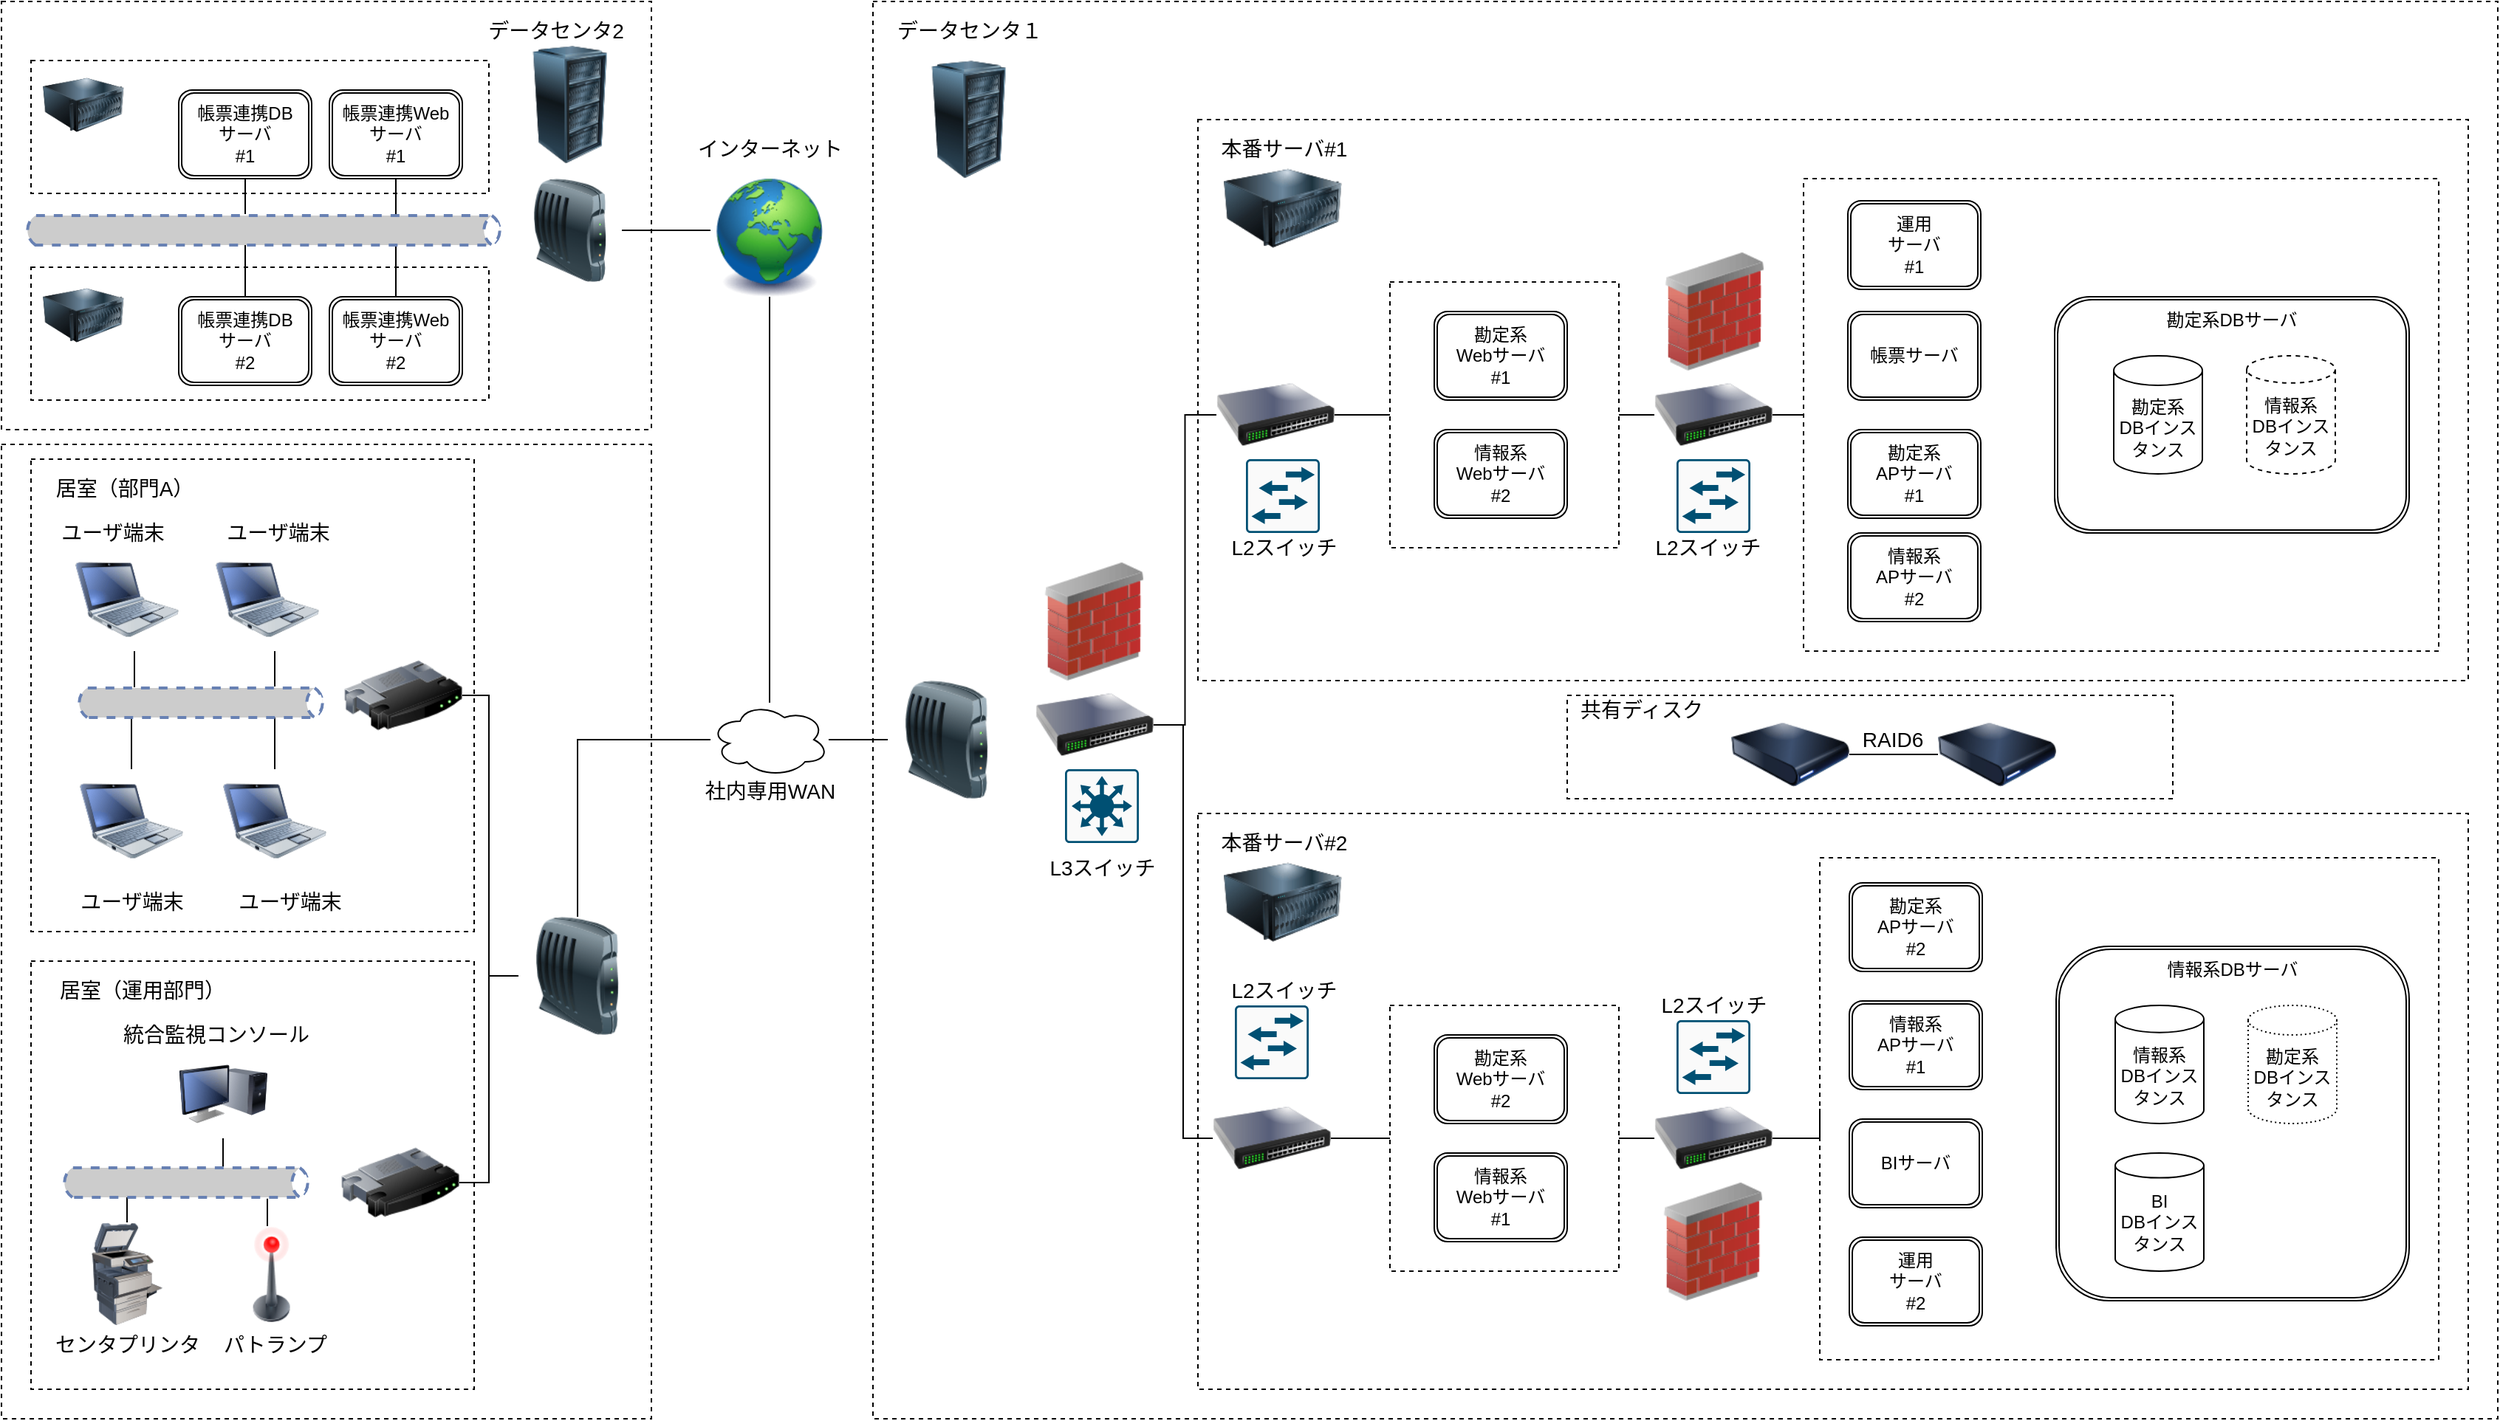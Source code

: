 <mxfile version="13.9.8" type="github">
  <diagram id="mjOT3oKJKtB41oCjXlv4" name="ページ1">
    <mxGraphModel dx="2534" dy="2054" grid="1" gridSize="10" guides="1" tooltips="1" connect="1" arrows="1" fold="1" page="1" pageScale="1" pageWidth="827" pageHeight="1169" math="0" shadow="0">
      <root>
        <mxCell id="0" />
        <mxCell id="1" parent="0" />
        <mxCell id="yHXeytotB6uwmyDr7-Uf-71" value="" style="rounded=0;whiteSpace=wrap;html=1;dashed=1;fillColor=none;" vertex="1" parent="1">
          <mxGeometry x="-100" y="-280" width="1100" height="960" as="geometry" />
        </mxCell>
        <mxCell id="yHXeytotB6uwmyDr7-Uf-98" value="" style="rounded=0;whiteSpace=wrap;html=1;dashed=1;fillColor=none;" vertex="1" parent="1">
          <mxGeometry x="370" y="190" width="410" height="70" as="geometry" />
        </mxCell>
        <mxCell id="yHXeytotB6uwmyDr7-Uf-89" value="" style="rounded=0;whiteSpace=wrap;html=1;dashed=1;fillColor=none;" vertex="1" parent="1">
          <mxGeometry x="-670" y="-100" width="310" height="90" as="geometry" />
        </mxCell>
        <mxCell id="yHXeytotB6uwmyDr7-Uf-76" value="" style="rounded=0;whiteSpace=wrap;html=1;dashed=1;fillColor=none;" vertex="1" parent="1">
          <mxGeometry x="-690" y="-280" width="440" height="290" as="geometry" />
        </mxCell>
        <mxCell id="yHXeytotB6uwmyDr7-Uf-80" value="" style="rounded=0;whiteSpace=wrap;html=1;dashed=1;fillColor=none;" vertex="1" parent="1">
          <mxGeometry x="-670" y="-240" width="310" height="90" as="geometry" />
        </mxCell>
        <mxCell id="yHXeytotB6uwmyDr7-Uf-72" value="" style="rounded=0;whiteSpace=wrap;html=1;dashed=1;fillColor=none;" vertex="1" parent="1">
          <mxGeometry x="-690" y="20" width="440" height="660" as="geometry" />
        </mxCell>
        <mxCell id="yHXeytotB6uwmyDr7-Uf-70" value="" style="rounded=0;whiteSpace=wrap;html=1;dashed=1;fillColor=none;" vertex="1" parent="1">
          <mxGeometry x="120" y="270" width="860" height="390" as="geometry" />
        </mxCell>
        <mxCell id="yHXeytotB6uwmyDr7-Uf-69" value="" style="rounded=0;whiteSpace=wrap;html=1;dashed=1;fillColor=none;" vertex="1" parent="1">
          <mxGeometry x="120" y="-200" width="860" height="380" as="geometry" />
        </mxCell>
        <mxCell id="yHXeytotB6uwmyDr7-Uf-57" value="" style="rounded=0;whiteSpace=wrap;html=1;dashed=1;fillColor=none;" vertex="1" parent="1">
          <mxGeometry x="-670" y="30" width="300" height="320" as="geometry" />
        </mxCell>
        <mxCell id="yHXeytotB6uwmyDr7-Uf-110" style="edgeStyle=orthogonalEdgeStyle;rounded=0;orthogonalLoop=1;jettySize=auto;html=1;exitX=1;exitY=0.5;exitDx=0;exitDy=0;entryX=0;entryY=0.5;entryDx=0;entryDy=0;endArrow=none;endFill=0;" edge="1" parent="1" source="yHXeytotB6uwmyDr7-Uf-51" target="yHXeytotB6uwmyDr7-Uf-56">
          <mxGeometry relative="1" as="geometry" />
        </mxCell>
        <mxCell id="yHXeytotB6uwmyDr7-Uf-51" value="" style="rounded=0;whiteSpace=wrap;html=1;dashed=1;fillColor=none;" vertex="1" parent="1">
          <mxGeometry x="250" y="400" width="155" height="180" as="geometry" />
        </mxCell>
        <mxCell id="yHXeytotB6uwmyDr7-Uf-50" value="" style="rounded=0;whiteSpace=wrap;html=1;dashed=1;fillColor=none;" vertex="1" parent="1">
          <mxGeometry x="541" y="300" width="419" height="340" as="geometry" />
        </mxCell>
        <mxCell id="yHXeytotB6uwmyDr7-Uf-49" value="" style="rounded=0;whiteSpace=wrap;html=1;dashed=1;fillColor=none;" vertex="1" parent="1">
          <mxGeometry x="530" y="-160" width="430" height="320" as="geometry" />
        </mxCell>
        <mxCell id="yHXeytotB6uwmyDr7-Uf-107" style="edgeStyle=orthogonalEdgeStyle;rounded=0;orthogonalLoop=1;jettySize=auto;html=1;exitX=1;exitY=0.5;exitDx=0;exitDy=0;entryX=0;entryY=0.5;entryDx=0;entryDy=0;endArrow=none;endFill=0;" edge="1" parent="1" source="yHXeytotB6uwmyDr7-Uf-48" target="yHXeytotB6uwmyDr7-Uf-55">
          <mxGeometry relative="1" as="geometry" />
        </mxCell>
        <mxCell id="yHXeytotB6uwmyDr7-Uf-48" value="" style="rounded=0;whiteSpace=wrap;html=1;dashed=1;fillColor=none;" vertex="1" parent="1">
          <mxGeometry x="250" y="-90" width="155" height="180" as="geometry" />
        </mxCell>
        <mxCell id="yHXeytotB6uwmyDr7-Uf-2" value="&lt;span&gt;情報系&lt;/span&gt;&lt;br&gt;&lt;span&gt;Webサーバ&lt;/span&gt;&lt;br&gt;&lt;span&gt;#1&lt;/span&gt;" style="shape=ext;double=1;rounded=1;whiteSpace=wrap;html=1;" vertex="1" parent="1">
          <mxGeometry x="280" y="500" width="90" height="60" as="geometry" />
        </mxCell>
        <mxCell id="yHXeytotB6uwmyDr7-Uf-141" style="edgeStyle=orthogonalEdgeStyle;rounded=0;orthogonalLoop=1;jettySize=auto;html=1;endArrow=none;endFill=0;fontSize=14;" edge="1" parent="1" source="yHXeytotB6uwmyDr7-Uf-6" target="yHXeytotB6uwmyDr7-Uf-113">
          <mxGeometry relative="1" as="geometry">
            <Array as="points">
              <mxPoint x="-505" y="184" />
              <mxPoint x="-505" y="184" />
            </Array>
          </mxGeometry>
        </mxCell>
        <mxCell id="yHXeytotB6uwmyDr7-Uf-6" value="" style="image;html=1;image=img/lib/clip_art/computers/Netbook_128x128.png" vertex="1" parent="1">
          <mxGeometry x="-545" y="90" width="70" height="70" as="geometry" />
        </mxCell>
        <mxCell id="yHXeytotB6uwmyDr7-Uf-11" value="&lt;span&gt;情報系&lt;/span&gt;&lt;br&gt;&lt;span&gt;Webサーバ&lt;/span&gt;&lt;br&gt;&lt;span&gt;#2&lt;/span&gt;" style="shape=ext;double=1;rounded=1;whiteSpace=wrap;html=1;" vertex="1" parent="1">
          <mxGeometry x="280" y="10" width="90" height="60" as="geometry" />
        </mxCell>
        <mxCell id="yHXeytotB6uwmyDr7-Uf-13" value="" style="points=[[0.015,0.015,0],[0.985,0.015,0],[0.985,0.985,0],[0.015,0.985,0],[0.25,0,0],[0.5,0,0],[0.75,0,0],[1,0.25,0],[1,0.5,0],[1,0.75,0],[0.75,1,0],[0.5,1,0],[0.25,1,0],[0,0.75,0],[0,0.5,0],[0,0.25,0]];verticalLabelPosition=bottom;html=1;verticalAlign=top;aspect=fixed;align=center;pointerEvents=1;shape=mxgraph.cisco19.rect;prIcon=l3_switch;fillColor=#FAFAFA;strokeColor=#005073;" vertex="1" parent="1">
          <mxGeometry x="30" y="240" width="50" height="50" as="geometry" />
        </mxCell>
        <mxCell id="yHXeytotB6uwmyDr7-Uf-14" value="" style="points=[[0.015,0.015,0],[0.985,0.015,0],[0.985,0.985,0],[0.015,0.985,0],[0.25,0,0],[0.5,0,0],[0.75,0,0],[1,0.25,0],[1,0.5,0],[1,0.75,0],[0.75,1,0],[0.5,1,0],[0.25,1,0],[0,0.75,0],[0,0.5,0],[0,0.25,0]];verticalLabelPosition=bottom;html=1;verticalAlign=top;aspect=fixed;align=center;pointerEvents=1;shape=mxgraph.cisco19.rect;prIcon=l2_switch;fillColor=#FAFAFA;strokeColor=#005073;" vertex="1" parent="1">
          <mxGeometry x="152.5" y="30" width="50" height="50" as="geometry" />
        </mxCell>
        <mxCell id="yHXeytotB6uwmyDr7-Uf-18" value="BIサーバ" style="shape=ext;double=1;rounded=1;whiteSpace=wrap;html=1;" vertex="1" parent="1">
          <mxGeometry x="561" y="477" width="90" height="60" as="geometry" />
        </mxCell>
        <mxCell id="yHXeytotB6uwmyDr7-Uf-19" value="帳票サーバ" style="shape=ext;double=1;rounded=1;whiteSpace=wrap;html=1;" vertex="1" parent="1">
          <mxGeometry x="560" y="-70" width="90" height="60" as="geometry" />
        </mxCell>
        <mxCell id="yHXeytotB6uwmyDr7-Uf-20" value="勘定系&lt;br&gt;Webサーバ&lt;br&gt;#1" style="shape=ext;double=1;rounded=1;whiteSpace=wrap;html=1;" vertex="1" parent="1">
          <mxGeometry x="280" y="-70" width="90" height="60" as="geometry" />
        </mxCell>
        <mxCell id="yHXeytotB6uwmyDr7-Uf-22" value="&lt;span&gt;勘定系&lt;/span&gt;&lt;br&gt;&lt;span&gt;Webサーバ&lt;/span&gt;&lt;br&gt;&lt;span&gt;#2&lt;/span&gt;" style="shape=ext;double=1;rounded=1;whiteSpace=wrap;html=1;" vertex="1" parent="1">
          <mxGeometry x="280" y="420" width="90" height="60" as="geometry" />
        </mxCell>
        <mxCell id="yHXeytotB6uwmyDr7-Uf-29" value="運用&lt;br&gt;サーバ&lt;br&gt;#2" style="shape=ext;double=1;rounded=1;whiteSpace=wrap;html=1;" vertex="1" parent="1">
          <mxGeometry x="561" y="557" width="90" height="60" as="geometry" />
        </mxCell>
        <mxCell id="yHXeytotB6uwmyDr7-Uf-102" style="edgeStyle=orthogonalEdgeStyle;rounded=0;orthogonalLoop=1;jettySize=auto;html=1;endArrow=none;endFill=0;" edge="1" parent="1" source="yHXeytotB6uwmyDr7-Uf-30" target="yHXeytotB6uwmyDr7-Uf-41">
          <mxGeometry relative="1" as="geometry" />
        </mxCell>
        <mxCell id="yHXeytotB6uwmyDr7-Uf-103" style="edgeStyle=orthogonalEdgeStyle;rounded=0;orthogonalLoop=1;jettySize=auto;html=1;endArrow=none;endFill=0;" edge="1" parent="1" source="yHXeytotB6uwmyDr7-Uf-30" target="yHXeytotB6uwmyDr7-Uf-67">
          <mxGeometry relative="1" as="geometry" />
        </mxCell>
        <mxCell id="yHXeytotB6uwmyDr7-Uf-104" style="edgeStyle=orthogonalEdgeStyle;rounded=0;orthogonalLoop=1;jettySize=auto;html=1;entryX=1;entryY=0.5;entryDx=0;entryDy=0;endArrow=none;endFill=0;" edge="1" parent="1" source="yHXeytotB6uwmyDr7-Uf-148" target="yHXeytotB6uwmyDr7-Uf-79">
          <mxGeometry relative="1" as="geometry">
            <Array as="points">
              <mxPoint x="-170" y="-125" />
            </Array>
          </mxGeometry>
        </mxCell>
        <mxCell id="yHXeytotB6uwmyDr7-Uf-30" value="" style="ellipse;shape=cloud;whiteSpace=wrap;html=1;" vertex="1" parent="1">
          <mxGeometry x="-210" y="195" width="80" height="50" as="geometry" />
        </mxCell>
        <mxCell id="yHXeytotB6uwmyDr7-Uf-31" value="" style="points=[[0.015,0.015,0],[0.985,0.015,0],[0.985,0.985,0],[0.015,0.985,0],[0.25,0,0],[0.5,0,0],[0.75,0,0],[1,0.25,0],[1,0.5,0],[1,0.75,0],[0.75,1,0],[0.5,1,0],[0.25,1,0],[0,0.75,0],[0,0.5,0],[0,0.25,0]];verticalLabelPosition=bottom;html=1;verticalAlign=top;aspect=fixed;align=center;pointerEvents=1;shape=mxgraph.cisco19.rect;prIcon=l2_switch;fillColor=#FAFAFA;strokeColor=#005073;" vertex="1" parent="1">
          <mxGeometry x="145" y="400" width="50" height="50" as="geometry" />
        </mxCell>
        <mxCell id="yHXeytotB6uwmyDr7-Uf-33" value="勘定系&lt;br&gt;APサーバ&lt;br&gt;#1" style="shape=ext;double=1;rounded=1;whiteSpace=wrap;html=1;" vertex="1" parent="1">
          <mxGeometry x="560" y="10" width="90" height="60" as="geometry" />
        </mxCell>
        <mxCell id="yHXeytotB6uwmyDr7-Uf-34" value="&lt;span&gt;情報系&lt;/span&gt;&lt;br&gt;&lt;span&gt;APサーバ&lt;/span&gt;&lt;br&gt;&lt;span&gt;#1&lt;/span&gt;" style="shape=ext;double=1;rounded=1;whiteSpace=wrap;html=1;" vertex="1" parent="1">
          <mxGeometry x="561" y="397" width="90" height="60" as="geometry" />
        </mxCell>
        <mxCell id="yHXeytotB6uwmyDr7-Uf-35" value="&lt;span&gt;勘定系&lt;/span&gt;&lt;br&gt;&lt;span&gt;APサーバ&lt;/span&gt;&lt;br&gt;&lt;span&gt;#2&lt;/span&gt;" style="shape=ext;double=1;rounded=1;whiteSpace=wrap;html=1;" vertex="1" parent="1">
          <mxGeometry x="561" y="317" width="90" height="60" as="geometry" />
        </mxCell>
        <mxCell id="yHXeytotB6uwmyDr7-Uf-36" value="&lt;span&gt;情報系&lt;/span&gt;&lt;br&gt;&lt;span&gt;APサーバ&lt;/span&gt;&lt;br&gt;&lt;span&gt;#2&lt;/span&gt;" style="shape=ext;double=1;rounded=1;whiteSpace=wrap;html=1;" vertex="1" parent="1">
          <mxGeometry x="560" y="80" width="90" height="60" as="geometry" />
        </mxCell>
        <mxCell id="yHXeytotB6uwmyDr7-Uf-37" value="" style="points=[[0.015,0.015,0],[0.985,0.015,0],[0.985,0.985,0],[0.015,0.985,0],[0.25,0,0],[0.5,0,0],[0.75,0,0],[1,0.25,0],[1,0.5,0],[1,0.75,0],[0.75,1,0],[0.5,1,0],[0.25,1,0],[0,0.75,0],[0,0.5,0],[0,0.25,0]];verticalLabelPosition=bottom;html=1;verticalAlign=top;aspect=fixed;align=center;pointerEvents=1;shape=mxgraph.cisco19.rect;prIcon=l2_switch;fillColor=#FAFAFA;strokeColor=#005073;" vertex="1" parent="1">
          <mxGeometry x="444" y="30" width="50" height="50" as="geometry" />
        </mxCell>
        <mxCell id="yHXeytotB6uwmyDr7-Uf-38" value="" style="points=[[0.015,0.015,0],[0.985,0.015,0],[0.985,0.985,0],[0.015,0.985,0],[0.25,0,0],[0.5,0,0],[0.75,0,0],[1,0.25,0],[1,0.5,0],[1,0.75,0],[0.75,1,0],[0.5,1,0],[0.25,1,0],[0,0.75,0],[0,0.5,0],[0,0.25,0]];verticalLabelPosition=bottom;html=1;verticalAlign=top;aspect=fixed;align=center;pointerEvents=1;shape=mxgraph.cisco19.rect;prIcon=l2_switch;fillColor=#FAFAFA;strokeColor=#005073;" vertex="1" parent="1">
          <mxGeometry x="444" y="410" width="50" height="50" as="geometry" />
        </mxCell>
        <mxCell id="yHXeytotB6uwmyDr7-Uf-41" value="" style="image;html=1;image=img/lib/clip_art/networking/Modem_128x128.png" vertex="1" parent="1">
          <mxGeometry x="-90" y="180" width="80" height="80" as="geometry" />
        </mxCell>
        <mxCell id="yHXeytotB6uwmyDr7-Uf-43" value="勘定系DBサーバ" style="shape=ext;double=1;rounded=1;whiteSpace=wrap;html=1;verticalAlign=top;" vertex="1" parent="1">
          <mxGeometry x="700" y="-80" width="240" height="160" as="geometry" />
        </mxCell>
        <mxCell id="yHXeytotB6uwmyDr7-Uf-16" value="勘定系&lt;br&gt;DBインスタンス" style="shape=cylinder3;whiteSpace=wrap;html=1;boundedLbl=1;backgroundOutline=1;size=10.0;" vertex="1" parent="1">
          <mxGeometry x="740" y="-40" width="60" height="80" as="geometry" />
        </mxCell>
        <mxCell id="yHXeytotB6uwmyDr7-Uf-44" value="情報系DBサーバ" style="shape=ext;double=1;rounded=1;whiteSpace=wrap;html=1;verticalAlign=top;" vertex="1" parent="1">
          <mxGeometry x="701" y="360" width="239" height="240" as="geometry" />
        </mxCell>
        <mxCell id="yHXeytotB6uwmyDr7-Uf-17" value="情報系&lt;br&gt;DBインスタンス" style="shape=cylinder3;whiteSpace=wrap;html=1;boundedLbl=1;backgroundOutline=1;size=9.2;" vertex="1" parent="1">
          <mxGeometry x="741" y="400" width="60" height="80" as="geometry" />
        </mxCell>
        <mxCell id="yHXeytotB6uwmyDr7-Uf-28" value="BI&lt;br&gt;DBインスタンス" style="shape=cylinder3;whiteSpace=wrap;html=1;boundedLbl=1;backgroundOutline=1;size=8.4;" vertex="1" parent="1">
          <mxGeometry x="741" y="500" width="60" height="80" as="geometry" />
        </mxCell>
        <mxCell id="yHXeytotB6uwmyDr7-Uf-45" value="勘定系&lt;br&gt;DBインスタンス" style="shape=cylinder3;whiteSpace=wrap;html=1;boundedLbl=1;backgroundOutline=1;size=10.0;dashed=1;dashPattern=1 2;" vertex="1" parent="1">
          <mxGeometry x="831" y="400" width="60" height="80" as="geometry" />
        </mxCell>
        <mxCell id="yHXeytotB6uwmyDr7-Uf-46" value="情報系&lt;br&gt;DBインスタンス" style="shape=cylinder3;whiteSpace=wrap;html=1;boundedLbl=1;backgroundOutline=1;size=9.2;dashed=1;" vertex="1" parent="1">
          <mxGeometry x="830" y="-40" width="60" height="80" as="geometry" />
        </mxCell>
        <mxCell id="yHXeytotB6uwmyDr7-Uf-99" style="edgeStyle=orthogonalEdgeStyle;rounded=0;orthogonalLoop=1;jettySize=auto;html=1;exitX=1;exitY=0.5;exitDx=0;exitDy=0;entryX=0;entryY=0.5;entryDx=0;entryDy=0;endArrow=none;endFill=0;" edge="1" parent="1" source="yHXeytotB6uwmyDr7-Uf-52" target="yHXeytotB6uwmyDr7-Uf-48">
          <mxGeometry relative="1" as="geometry" />
        </mxCell>
        <mxCell id="yHXeytotB6uwmyDr7-Uf-52" value="" style="image;html=1;image=img/lib/clip_art/networking/Switch_128x128.png;dashed=1;fillColor=none;" vertex="1" parent="1">
          <mxGeometry x="132.5" y="-40" width="80" height="80" as="geometry" />
        </mxCell>
        <mxCell id="yHXeytotB6uwmyDr7-Uf-109" style="edgeStyle=orthogonalEdgeStyle;rounded=0;orthogonalLoop=1;jettySize=auto;html=1;exitX=1;exitY=0.5;exitDx=0;exitDy=0;entryX=0;entryY=0.5;entryDx=0;entryDy=0;endArrow=none;endFill=0;" edge="1" parent="1" source="yHXeytotB6uwmyDr7-Uf-53" target="yHXeytotB6uwmyDr7-Uf-51">
          <mxGeometry relative="1" as="geometry" />
        </mxCell>
        <mxCell id="yHXeytotB6uwmyDr7-Uf-53" value="" style="image;html=1;image=img/lib/clip_art/networking/Switch_128x128.png;dashed=1;fillColor=none;" vertex="1" parent="1">
          <mxGeometry x="130" y="450" width="80" height="80" as="geometry" />
        </mxCell>
        <mxCell id="yHXeytotB6uwmyDr7-Uf-100" style="edgeStyle=orthogonalEdgeStyle;rounded=0;orthogonalLoop=1;jettySize=auto;html=1;entryX=0;entryY=0.5;entryDx=0;entryDy=0;endArrow=none;endFill=0;" edge="1" parent="1" source="yHXeytotB6uwmyDr7-Uf-54" target="yHXeytotB6uwmyDr7-Uf-52">
          <mxGeometry relative="1" as="geometry" />
        </mxCell>
        <mxCell id="yHXeytotB6uwmyDr7-Uf-101" style="edgeStyle=orthogonalEdgeStyle;rounded=0;orthogonalLoop=1;jettySize=auto;html=1;entryX=0;entryY=0.5;entryDx=0;entryDy=0;endArrow=none;endFill=0;" edge="1" parent="1" source="yHXeytotB6uwmyDr7-Uf-54" target="yHXeytotB6uwmyDr7-Uf-53">
          <mxGeometry relative="1" as="geometry" />
        </mxCell>
        <mxCell id="yHXeytotB6uwmyDr7-Uf-54" value="" style="image;html=1;image=img/lib/clip_art/networking/Switch_128x128.png;dashed=1;fillColor=none;" vertex="1" parent="1">
          <mxGeometry x="10" y="170" width="80" height="80" as="geometry" />
        </mxCell>
        <mxCell id="yHXeytotB6uwmyDr7-Uf-108" style="edgeStyle=orthogonalEdgeStyle;rounded=0;orthogonalLoop=1;jettySize=auto;html=1;exitX=1;exitY=0.5;exitDx=0;exitDy=0;entryX=0;entryY=0.5;entryDx=0;entryDy=0;endArrow=none;endFill=0;" edge="1" parent="1" source="yHXeytotB6uwmyDr7-Uf-55" target="yHXeytotB6uwmyDr7-Uf-49">
          <mxGeometry relative="1" as="geometry" />
        </mxCell>
        <mxCell id="yHXeytotB6uwmyDr7-Uf-55" value="" style="image;html=1;image=img/lib/clip_art/networking/Switch_128x128.png;dashed=1;fillColor=none;" vertex="1" parent="1">
          <mxGeometry x="429" y="-40" width="80" height="80" as="geometry" />
        </mxCell>
        <mxCell id="yHXeytotB6uwmyDr7-Uf-112" style="edgeStyle=orthogonalEdgeStyle;rounded=0;orthogonalLoop=1;jettySize=auto;html=1;entryX=0;entryY=0.5;entryDx=0;entryDy=0;endArrow=none;endFill=0;" edge="1" parent="1" source="yHXeytotB6uwmyDr7-Uf-56" target="yHXeytotB6uwmyDr7-Uf-50">
          <mxGeometry relative="1" as="geometry">
            <Array as="points">
              <mxPoint x="541" y="490" />
            </Array>
          </mxGeometry>
        </mxCell>
        <mxCell id="yHXeytotB6uwmyDr7-Uf-56" value="" style="image;html=1;image=img/lib/clip_art/networking/Switch_128x128.png;dashed=1;fillColor=none;" vertex="1" parent="1">
          <mxGeometry x="429" y="450" width="80" height="80" as="geometry" />
        </mxCell>
        <mxCell id="yHXeytotB6uwmyDr7-Uf-142" style="edgeStyle=orthogonalEdgeStyle;rounded=0;orthogonalLoop=1;jettySize=auto;html=1;endArrow=none;endFill=0;fontSize=14;" edge="1" parent="1" source="yHXeytotB6uwmyDr7-Uf-58" target="yHXeytotB6uwmyDr7-Uf-113">
          <mxGeometry relative="1" as="geometry">
            <Array as="points">
              <mxPoint x="-600" y="170" />
              <mxPoint x="-600" y="170" />
            </Array>
          </mxGeometry>
        </mxCell>
        <mxCell id="yHXeytotB6uwmyDr7-Uf-58" value="" style="image;html=1;image=img/lib/clip_art/computers/Netbook_128x128.png" vertex="1" parent="1">
          <mxGeometry x="-640" y="90" width="70" height="70" as="geometry" />
        </mxCell>
        <mxCell id="yHXeytotB6uwmyDr7-Uf-144" style="edgeStyle=orthogonalEdgeStyle;rounded=0;orthogonalLoop=1;jettySize=auto;html=1;endArrow=none;endFill=0;fontSize=14;" edge="1" parent="1" source="yHXeytotB6uwmyDr7-Uf-59" target="yHXeytotB6uwmyDr7-Uf-113">
          <mxGeometry relative="1" as="geometry">
            <Array as="points">
              <mxPoint x="-505" y="220" />
              <mxPoint x="-505" y="220" />
            </Array>
          </mxGeometry>
        </mxCell>
        <mxCell id="yHXeytotB6uwmyDr7-Uf-59" value="" style="image;html=1;image=img/lib/clip_art/computers/Netbook_128x128.png" vertex="1" parent="1">
          <mxGeometry x="-540" y="240" width="70" height="70" as="geometry" />
        </mxCell>
        <mxCell id="yHXeytotB6uwmyDr7-Uf-60" value="" style="image;html=1;image=img/lib/clip_art/computers/Server_128x128.png;dashed=1;fillColor=none;" vertex="1" parent="1">
          <mxGeometry x="137.5" y="-180" width="80" height="80" as="geometry" />
        </mxCell>
        <mxCell id="yHXeytotB6uwmyDr7-Uf-61" value="" style="image;html=1;image=img/lib/clip_art/computers/Server_128x128.png;dashed=1;fillColor=none;" vertex="1" parent="1">
          <mxGeometry x="137.5" y="290" width="80" height="80" as="geometry" />
        </mxCell>
        <mxCell id="yHXeytotB6uwmyDr7-Uf-122" style="edgeStyle=orthogonalEdgeStyle;rounded=0;orthogonalLoop=1;jettySize=auto;html=1;entryX=0;entryY=0.5;entryDx=0;entryDy=0;fontSize=14;endArrow=none;endFill=0;" edge="1" parent="1" source="yHXeytotB6uwmyDr7-Uf-63" target="yHXeytotB6uwmyDr7-Uf-91">
          <mxGeometry relative="1" as="geometry" />
        </mxCell>
        <mxCell id="yHXeytotB6uwmyDr7-Uf-63" value="" style="image;html=1;image=img/lib/clip_art/computers/Harddrive_128x128.png;dashed=1;fillColor=none;" vertex="1" parent="1">
          <mxGeometry x="481" y="190" width="80" height="80" as="geometry" />
        </mxCell>
        <mxCell id="yHXeytotB6uwmyDr7-Uf-64" value="" style="rounded=0;whiteSpace=wrap;html=1;dashed=1;fillColor=none;" vertex="1" parent="1">
          <mxGeometry x="-670" y="370" width="300" height="290" as="geometry" />
        </mxCell>
        <mxCell id="yHXeytotB6uwmyDr7-Uf-145" style="edgeStyle=orthogonalEdgeStyle;rounded=0;orthogonalLoop=1;jettySize=auto;html=1;endArrow=none;endFill=0;fontSize=14;" edge="1" parent="1" source="yHXeytotB6uwmyDr7-Uf-65" target="yHXeytotB6uwmyDr7-Uf-114">
          <mxGeometry relative="1" as="geometry">
            <Array as="points">
              <mxPoint x="-540" y="500" />
              <mxPoint x="-540" y="500" />
            </Array>
          </mxGeometry>
        </mxCell>
        <mxCell id="yHXeytotB6uwmyDr7-Uf-65" value="" style="image;html=1;image=img/lib/clip_art/computers/Monitor_Tower_128x128.png;dashed=1;fillColor=none;" vertex="1" parent="1">
          <mxGeometry x="-570" y="430" width="60" height="60" as="geometry" />
        </mxCell>
        <mxCell id="yHXeytotB6uwmyDr7-Uf-146" style="edgeStyle=orthogonalEdgeStyle;rounded=0;orthogonalLoop=1;jettySize=auto;html=1;endArrow=none;endFill=0;fontSize=14;" edge="1" parent="1" source="yHXeytotB6uwmyDr7-Uf-66" target="yHXeytotB6uwmyDr7-Uf-114">
          <mxGeometry relative="1" as="geometry">
            <Array as="points">
              <mxPoint x="-605" y="540" />
              <mxPoint x="-605" y="540" />
            </Array>
          </mxGeometry>
        </mxCell>
        <mxCell id="yHXeytotB6uwmyDr7-Uf-66" value="" style="image;html=1;image=img/lib/clip_art/computers/Printer_Commercial_128x128.png;dashed=1;fillColor=none;" vertex="1" parent="1">
          <mxGeometry x="-640" y="547" width="70" height="70" as="geometry" />
        </mxCell>
        <mxCell id="yHXeytotB6uwmyDr7-Uf-105" style="edgeStyle=orthogonalEdgeStyle;rounded=0;orthogonalLoop=1;jettySize=auto;html=1;exitX=0;exitY=0.5;exitDx=0;exitDy=0;endArrow=none;endFill=0;" edge="1" parent="1" source="yHXeytotB6uwmyDr7-Uf-67" target="yHXeytotB6uwmyDr7-Uf-74">
          <mxGeometry relative="1" as="geometry">
            <Array as="points">
              <mxPoint x="-360" y="380" />
              <mxPoint x="-360" y="190" />
            </Array>
          </mxGeometry>
        </mxCell>
        <mxCell id="yHXeytotB6uwmyDr7-Uf-106" style="edgeStyle=orthogonalEdgeStyle;rounded=0;orthogonalLoop=1;jettySize=auto;html=1;entryX=1;entryY=0.5;entryDx=0;entryDy=0;endArrow=none;endFill=0;" edge="1" parent="1" source="yHXeytotB6uwmyDr7-Uf-67" target="yHXeytotB6uwmyDr7-Uf-75">
          <mxGeometry relative="1" as="geometry" />
        </mxCell>
        <mxCell id="yHXeytotB6uwmyDr7-Uf-67" value="" style="image;html=1;image=img/lib/clip_art/networking/Modem_128x128.png" vertex="1" parent="1">
          <mxGeometry x="-340" y="340" width="80" height="80" as="geometry" />
        </mxCell>
        <mxCell id="yHXeytotB6uwmyDr7-Uf-73" value="" style="image;html=1;image=img/lib/clip_art/computers/Server_Rack_128x128.png;dashed=1;fillColor=none;" vertex="1" parent="1">
          <mxGeometry x="-75" y="-240" width="80" height="80" as="geometry" />
        </mxCell>
        <mxCell id="yHXeytotB6uwmyDr7-Uf-74" value="" style="image;html=1;image=img/lib/clip_art/networking/Router_128x128.png;dashed=1;fillColor=none;" vertex="1" parent="1">
          <mxGeometry x="-458" y="150" width="80" height="80" as="geometry" />
        </mxCell>
        <mxCell id="yHXeytotB6uwmyDr7-Uf-75" value="" style="image;html=1;image=img/lib/clip_art/networking/Router_128x128.png;dashed=1;fillColor=none;" vertex="1" parent="1">
          <mxGeometry x="-460" y="480" width="80" height="80" as="geometry" />
        </mxCell>
        <mxCell id="yHXeytotB6uwmyDr7-Uf-79" value="" style="image;html=1;image=img/lib/clip_art/networking/Modem_128x128.png" vertex="1" parent="1">
          <mxGeometry x="-340" y="-160" width="70" height="70" as="geometry" />
        </mxCell>
        <mxCell id="yHXeytotB6uwmyDr7-Uf-83" value="" style="image;html=1;image=img/lib/clip_art/computers/Server_Rack_128x128.png;dashed=1;fillColor=none;" vertex="1" parent="1">
          <mxGeometry x="-345" y="-250" width="80" height="80" as="geometry" />
        </mxCell>
        <mxCell id="yHXeytotB6uwmyDr7-Uf-139" style="edgeStyle=orthogonalEdgeStyle;rounded=0;orthogonalLoop=1;jettySize=auto;html=1;endArrow=none;endFill=0;fontSize=14;" edge="1" parent="1" source="yHXeytotB6uwmyDr7-Uf-84" target="yHXeytotB6uwmyDr7-Uf-115">
          <mxGeometry relative="1" as="geometry">
            <Array as="points">
              <mxPoint x="-423" y="-110" />
              <mxPoint x="-423" y="-110" />
            </Array>
          </mxGeometry>
        </mxCell>
        <mxCell id="yHXeytotB6uwmyDr7-Uf-84" value="帳票連携Webサーバ&lt;br&gt;#2" style="shape=ext;double=1;rounded=1;whiteSpace=wrap;html=1;" vertex="1" parent="1">
          <mxGeometry x="-468" y="-80" width="90" height="60" as="geometry" />
        </mxCell>
        <mxCell id="yHXeytotB6uwmyDr7-Uf-140" style="edgeStyle=orthogonalEdgeStyle;rounded=0;orthogonalLoop=1;jettySize=auto;html=1;exitX=0.5;exitY=0;exitDx=0;exitDy=0;endArrow=none;endFill=0;fontSize=14;" edge="1" parent="1" source="yHXeytotB6uwmyDr7-Uf-85" target="yHXeytotB6uwmyDr7-Uf-115">
          <mxGeometry relative="1" as="geometry">
            <Array as="points">
              <mxPoint x="-525" y="-110" />
              <mxPoint x="-525" y="-110" />
            </Array>
          </mxGeometry>
        </mxCell>
        <mxCell id="yHXeytotB6uwmyDr7-Uf-85" value="帳票連携DB&lt;br&gt;サーバ&lt;br&gt;#2" style="shape=ext;double=1;rounded=1;whiteSpace=wrap;html=1;" vertex="1" parent="1">
          <mxGeometry x="-570" y="-80" width="90" height="60" as="geometry" />
        </mxCell>
        <mxCell id="yHXeytotB6uwmyDr7-Uf-88" value="" style="image;html=1;image=img/lib/clip_art/computers/Server_128x128.png;dashed=1;fillColor=none;" vertex="1" parent="1">
          <mxGeometry x="-662" y="-95" width="55" height="55" as="geometry" />
        </mxCell>
        <mxCell id="yHXeytotB6uwmyDr7-Uf-90" value="運用&lt;br&gt;サーバ&lt;br&gt;#1" style="shape=ext;double=1;rounded=1;whiteSpace=wrap;html=1;" vertex="1" parent="1">
          <mxGeometry x="560" y="-145" width="90" height="60" as="geometry" />
        </mxCell>
        <mxCell id="yHXeytotB6uwmyDr7-Uf-91" value="" style="image;html=1;image=img/lib/clip_art/computers/Harddrive_128x128.png;dashed=1;fillColor=none;" vertex="1" parent="1">
          <mxGeometry x="621" y="190" width="80" height="80" as="geometry" />
        </mxCell>
        <mxCell id="yHXeytotB6uwmyDr7-Uf-92" value="" style="image;html=1;image=img/lib/clip_art/networking/Firewall_02_128x128.png;dashed=1;fillColor=none;" vertex="1" parent="1">
          <mxGeometry x="430" y="-110" width="80" height="80" as="geometry" />
        </mxCell>
        <mxCell id="yHXeytotB6uwmyDr7-Uf-93" value="" style="image;html=1;image=img/lib/clip_art/networking/Firewall_02_128x128.png;dashed=1;fillColor=none;" vertex="1" parent="1">
          <mxGeometry x="429" y="520" width="80" height="80" as="geometry" />
        </mxCell>
        <mxCell id="yHXeytotB6uwmyDr7-Uf-95" value="" style="image;html=1;image=img/lib/clip_art/networking/Firewall_02_128x128.png;dashed=1;fillColor=none;" vertex="1" parent="1">
          <mxGeometry x="10" y="100" width="80" height="80" as="geometry" />
        </mxCell>
        <mxCell id="yHXeytotB6uwmyDr7-Uf-143" style="edgeStyle=orthogonalEdgeStyle;rounded=0;orthogonalLoop=1;jettySize=auto;html=1;endArrow=none;endFill=0;fontSize=14;" edge="1" parent="1" source="yHXeytotB6uwmyDr7-Uf-96" target="yHXeytotB6uwmyDr7-Uf-113">
          <mxGeometry relative="1" as="geometry">
            <Array as="points">
              <mxPoint x="-602" y="220" />
              <mxPoint x="-602" y="220" />
            </Array>
          </mxGeometry>
        </mxCell>
        <mxCell id="yHXeytotB6uwmyDr7-Uf-96" value="" style="image;html=1;image=img/lib/clip_art/computers/Netbook_128x128.png" vertex="1" parent="1">
          <mxGeometry x="-637" y="240" width="70" height="70" as="geometry" />
        </mxCell>
        <mxCell id="yHXeytotB6uwmyDr7-Uf-147" style="edgeStyle=orthogonalEdgeStyle;rounded=0;orthogonalLoop=1;jettySize=auto;html=1;endArrow=none;endFill=0;fontSize=14;" edge="1" parent="1" source="yHXeytotB6uwmyDr7-Uf-97">
          <mxGeometry relative="1" as="geometry">
            <mxPoint x="-510" y="530.814" as="targetPoint" />
            <Array as="points">
              <mxPoint x="-510" y="540" />
              <mxPoint x="-510" y="540" />
            </Array>
          </mxGeometry>
        </mxCell>
        <mxCell id="yHXeytotB6uwmyDr7-Uf-97" value="" style="image;html=1;image=img/lib/clip_art/telecommunication/Signal_tower_off_128x128.png;dashed=1;fillColor=none;" vertex="1" parent="1">
          <mxGeometry x="-540" y="549.5" width="65" height="65" as="geometry" />
        </mxCell>
        <mxCell id="yHXeytotB6uwmyDr7-Uf-113" value="" style="html=1;outlineConnect=0;fillColor=#CCCCCC;strokeColor=#6881B3;gradientColor=none;gradientDirection=north;strokeWidth=2;shape=mxgraph.networks.bus;gradientColor=none;gradientDirection=north;fontColor=#ffffff;perimeter=backbonePerimeter;backboneSize=20;dashed=1;" vertex="1" parent="1">
          <mxGeometry x="-640" y="190" width="170" height="10" as="geometry" />
        </mxCell>
        <mxCell id="yHXeytotB6uwmyDr7-Uf-114" value="" style="html=1;outlineConnect=0;fillColor=#CCCCCC;strokeColor=#6881B3;gradientColor=none;gradientDirection=north;strokeWidth=2;shape=mxgraph.networks.bus;gradientColor=none;gradientDirection=north;fontColor=#ffffff;perimeter=backbonePerimeter;backboneSize=20;dashed=1;" vertex="1" parent="1">
          <mxGeometry x="-650" y="515" width="170" height="10" as="geometry" />
        </mxCell>
        <mxCell id="yHXeytotB6uwmyDr7-Uf-137" style="edgeStyle=orthogonalEdgeStyle;rounded=0;orthogonalLoop=1;jettySize=auto;html=1;endArrow=none;endFill=0;fontSize=14;" edge="1" parent="1" source="yHXeytotB6uwmyDr7-Uf-24" target="yHXeytotB6uwmyDr7-Uf-115">
          <mxGeometry relative="1" as="geometry">
            <Array as="points">
              <mxPoint x="-423" y="-140" />
              <mxPoint x="-423" y="-140" />
            </Array>
          </mxGeometry>
        </mxCell>
        <mxCell id="yHXeytotB6uwmyDr7-Uf-24" value="帳票連携Webサーバ&lt;br&gt;#1" style="shape=ext;double=1;rounded=1;whiteSpace=wrap;html=1;" vertex="1" parent="1">
          <mxGeometry x="-468" y="-220" width="90" height="60" as="geometry" />
        </mxCell>
        <mxCell id="yHXeytotB6uwmyDr7-Uf-138" style="edgeStyle=orthogonalEdgeStyle;rounded=0;orthogonalLoop=1;jettySize=auto;html=1;endArrow=none;endFill=0;fontSize=14;" edge="1" parent="1" source="yHXeytotB6uwmyDr7-Uf-81" target="yHXeytotB6uwmyDr7-Uf-115">
          <mxGeometry relative="1" as="geometry">
            <Array as="points">
              <mxPoint x="-525" y="-136" />
              <mxPoint x="-525" y="-136" />
            </Array>
          </mxGeometry>
        </mxCell>
        <mxCell id="yHXeytotB6uwmyDr7-Uf-81" value="帳票連携DB&lt;br&gt;サーバ&lt;br&gt;#1" style="shape=ext;double=1;rounded=1;whiteSpace=wrap;html=1;" vertex="1" parent="1">
          <mxGeometry x="-570" y="-220" width="90" height="60" as="geometry" />
        </mxCell>
        <mxCell id="yHXeytotB6uwmyDr7-Uf-82" value="" style="image;html=1;image=img/lib/clip_art/computers/Server_128x128.png;dashed=1;fillColor=none;" vertex="1" parent="1">
          <mxGeometry x="-662" y="-237.5" width="55" height="55" as="geometry" />
        </mxCell>
        <mxCell id="yHXeytotB6uwmyDr7-Uf-115" value="" style="html=1;outlineConnect=0;fillColor=#CCCCCC;strokeColor=#6881B3;gradientColor=none;gradientDirection=north;strokeWidth=2;shape=mxgraph.networks.bus;gradientColor=none;gradientDirection=north;fontColor=#ffffff;perimeter=backbonePerimeter;backboneSize=20;dashed=1;" vertex="1" parent="1">
          <mxGeometry x="-675" y="-130" width="325" height="10" as="geometry" />
        </mxCell>
        <mxCell id="yHXeytotB6uwmyDr7-Uf-116" value="L3スイッチ" style="text;html=1;resizable=0;autosize=1;align=center;verticalAlign=middle;points=[];fillColor=none;strokeColor=none;rounded=0;dashed=1;fontSize=14;" vertex="1" parent="1">
          <mxGeometry x="10" y="297" width="90" height="20" as="geometry" />
        </mxCell>
        <mxCell id="yHXeytotB6uwmyDr7-Uf-117" value="L2スイッチ" style="text;html=1;resizable=0;autosize=1;align=center;verticalAlign=middle;points=[];fillColor=none;strokeColor=none;rounded=0;dashed=1;fontSize=14;" vertex="1" parent="1">
          <mxGeometry x="132.5" y="380" width="90" height="20" as="geometry" />
        </mxCell>
        <mxCell id="yHXeytotB6uwmyDr7-Uf-118" value="L2スイッチ" style="text;html=1;resizable=0;autosize=1;align=center;verticalAlign=middle;points=[];fillColor=none;strokeColor=none;rounded=0;dashed=1;fontSize=14;" vertex="1" parent="1">
          <mxGeometry x="132.5" y="80" width="90" height="20" as="geometry" />
        </mxCell>
        <mxCell id="yHXeytotB6uwmyDr7-Uf-119" value="L2スイッチ" style="text;html=1;resizable=0;autosize=1;align=center;verticalAlign=middle;points=[];fillColor=none;strokeColor=none;rounded=0;dashed=1;fontSize=14;" vertex="1" parent="1">
          <mxGeometry x="420" y="80" width="90" height="20" as="geometry" />
        </mxCell>
        <mxCell id="yHXeytotB6uwmyDr7-Uf-120" value="L2スイッチ" style="text;html=1;resizable=0;autosize=1;align=center;verticalAlign=middle;points=[];fillColor=none;strokeColor=none;rounded=0;dashed=1;fontSize=14;" vertex="1" parent="1">
          <mxGeometry x="424" y="390" width="90" height="20" as="geometry" />
        </mxCell>
        <mxCell id="yHXeytotB6uwmyDr7-Uf-121" value="共有ディスク" style="text;html=1;resizable=0;autosize=1;align=center;verticalAlign=middle;points=[];fillColor=none;strokeColor=none;rounded=0;dashed=1;fontSize=14;" vertex="1" parent="1">
          <mxGeometry x="370" y="190" width="100" height="20" as="geometry" />
        </mxCell>
        <mxCell id="yHXeytotB6uwmyDr7-Uf-123" value="RAID6" style="text;html=1;resizable=0;autosize=1;align=center;verticalAlign=middle;points=[];fillColor=none;strokeColor=none;rounded=0;dashed=1;fontSize=14;" vertex="1" parent="1">
          <mxGeometry x="560" y="210" width="60" height="20" as="geometry" />
        </mxCell>
        <mxCell id="yHXeytotB6uwmyDr7-Uf-124" value="本番サーバ#1" style="text;html=1;resizable=0;autosize=1;align=center;verticalAlign=middle;points=[];fillColor=none;strokeColor=none;rounded=0;dashed=1;fontSize=14;" vertex="1" parent="1">
          <mxGeometry x="127.5" y="-190" width="100" height="20" as="geometry" />
        </mxCell>
        <mxCell id="yHXeytotB6uwmyDr7-Uf-125" value="本番サーバ#2" style="text;html=1;resizable=0;autosize=1;align=center;verticalAlign=middle;points=[];fillColor=none;strokeColor=none;rounded=0;dashed=1;fontSize=14;" vertex="1" parent="1">
          <mxGeometry x="127.5" y="280" width="100" height="20" as="geometry" />
        </mxCell>
        <mxCell id="yHXeytotB6uwmyDr7-Uf-126" value="データセンタ１" style="text;html=1;resizable=0;autosize=1;align=center;verticalAlign=middle;points=[];fillColor=none;strokeColor=none;rounded=0;dashed=1;fontSize=14;" vertex="1" parent="1">
          <mxGeometry x="-90" y="-270" width="110" height="20" as="geometry" />
        </mxCell>
        <mxCell id="yHXeytotB6uwmyDr7-Uf-127" value="データセンタ2" style="text;html=1;resizable=0;autosize=1;align=center;verticalAlign=middle;points=[];fillColor=none;strokeColor=none;rounded=0;dashed=1;fontSize=14;" vertex="1" parent="1">
          <mxGeometry x="-370" y="-270" width="110" height="20" as="geometry" />
        </mxCell>
        <mxCell id="yHXeytotB6uwmyDr7-Uf-128" value="パトランプ" style="text;html=1;resizable=0;autosize=1;align=center;verticalAlign=middle;points=[];fillColor=none;strokeColor=none;rounded=0;dashed=1;fontSize=14;" vertex="1" parent="1">
          <mxGeometry x="-550" y="620" width="90" height="20" as="geometry" />
        </mxCell>
        <mxCell id="yHXeytotB6uwmyDr7-Uf-129" value="統合監視コンソール" style="text;html=1;resizable=0;autosize=1;align=center;verticalAlign=middle;points=[];fillColor=none;strokeColor=none;rounded=0;dashed=1;fontSize=14;" vertex="1" parent="1">
          <mxGeometry x="-615" y="410" width="140" height="20" as="geometry" />
        </mxCell>
        <mxCell id="yHXeytotB6uwmyDr7-Uf-130" value="センタプリンタ" style="text;html=1;resizable=0;autosize=1;align=center;verticalAlign=middle;points=[];fillColor=none;strokeColor=none;rounded=0;dashed=1;fontSize=14;" vertex="1" parent="1">
          <mxGeometry x="-660" y="620" width="110" height="20" as="geometry" />
        </mxCell>
        <mxCell id="yHXeytotB6uwmyDr7-Uf-131" value="ユーザ端末" style="text;html=1;resizable=0;autosize=1;align=center;verticalAlign=middle;points=[];fillColor=none;strokeColor=none;rounded=0;dashed=1;fontSize=14;" vertex="1" parent="1">
          <mxGeometry x="-647" y="320" width="90" height="20" as="geometry" />
        </mxCell>
        <mxCell id="yHXeytotB6uwmyDr7-Uf-132" value="ユーザ端末" style="text;html=1;resizable=0;autosize=1;align=center;verticalAlign=middle;points=[];fillColor=none;strokeColor=none;rounded=0;dashed=1;fontSize=14;" vertex="1" parent="1">
          <mxGeometry x="-540" y="320" width="90" height="20" as="geometry" />
        </mxCell>
        <mxCell id="yHXeytotB6uwmyDr7-Uf-133" value="ユーザ端末" style="text;html=1;resizable=0;autosize=1;align=center;verticalAlign=middle;points=[];fillColor=none;strokeColor=none;rounded=0;dashed=1;fontSize=14;" vertex="1" parent="1">
          <mxGeometry x="-548" y="70" width="90" height="20" as="geometry" />
        </mxCell>
        <mxCell id="yHXeytotB6uwmyDr7-Uf-134" value="ユーザ端末" style="text;html=1;resizable=0;autosize=1;align=center;verticalAlign=middle;points=[];fillColor=none;strokeColor=none;rounded=0;dashed=1;fontSize=14;" vertex="1" parent="1">
          <mxGeometry x="-660" y="70" width="90" height="20" as="geometry" />
        </mxCell>
        <mxCell id="yHXeytotB6uwmyDr7-Uf-135" value="居室（部門A）" style="text;html=1;resizable=0;autosize=1;align=center;verticalAlign=middle;points=[];fillColor=none;strokeColor=none;rounded=0;dashed=1;fontSize=14;" vertex="1" parent="1">
          <mxGeometry x="-662" y="40" width="110" height="20" as="geometry" />
        </mxCell>
        <mxCell id="yHXeytotB6uwmyDr7-Uf-136" value="居室（運用部門）" style="text;html=1;resizable=0;autosize=1;align=center;verticalAlign=middle;points=[];fillColor=none;strokeColor=none;rounded=0;dashed=1;fontSize=14;" vertex="1" parent="1">
          <mxGeometry x="-660" y="380" width="130" height="20" as="geometry" />
        </mxCell>
        <mxCell id="yHXeytotB6uwmyDr7-Uf-148" value="" style="image;html=1;image=img/lib/clip_art/general/Earth_globe_128x128.png;dashed=1;fillColor=none;fontSize=14;" vertex="1" parent="1">
          <mxGeometry x="-210" y="-160" width="80" height="80" as="geometry" />
        </mxCell>
        <mxCell id="yHXeytotB6uwmyDr7-Uf-149" style="edgeStyle=orthogonalEdgeStyle;rounded=0;orthogonalLoop=1;jettySize=auto;html=1;entryX=0.5;entryY=1;entryDx=0;entryDy=0;endArrow=none;endFill=0;" edge="1" parent="1" source="yHXeytotB6uwmyDr7-Uf-30" target="yHXeytotB6uwmyDr7-Uf-148">
          <mxGeometry relative="1" as="geometry">
            <mxPoint x="-170.0" y="195" as="sourcePoint" />
            <mxPoint x="-270" y="-125.0" as="targetPoint" />
            <Array as="points" />
          </mxGeometry>
        </mxCell>
        <mxCell id="yHXeytotB6uwmyDr7-Uf-150" value="インターネット" style="text;html=1;resizable=0;autosize=1;align=center;verticalAlign=middle;points=[];fillColor=none;strokeColor=none;rounded=0;dashed=1;fontSize=14;" vertex="1" parent="1">
          <mxGeometry x="-225" y="-190" width="110" height="20" as="geometry" />
        </mxCell>
        <mxCell id="yHXeytotB6uwmyDr7-Uf-152" value="社内専用WAN" style="text;html=1;resizable=0;autosize=1;align=center;verticalAlign=middle;points=[];fillColor=none;strokeColor=none;rounded=0;dashed=1;fontSize=14;" vertex="1" parent="1">
          <mxGeometry x="-220" y="245" width="100" height="20" as="geometry" />
        </mxCell>
      </root>
    </mxGraphModel>
  </diagram>
</mxfile>

